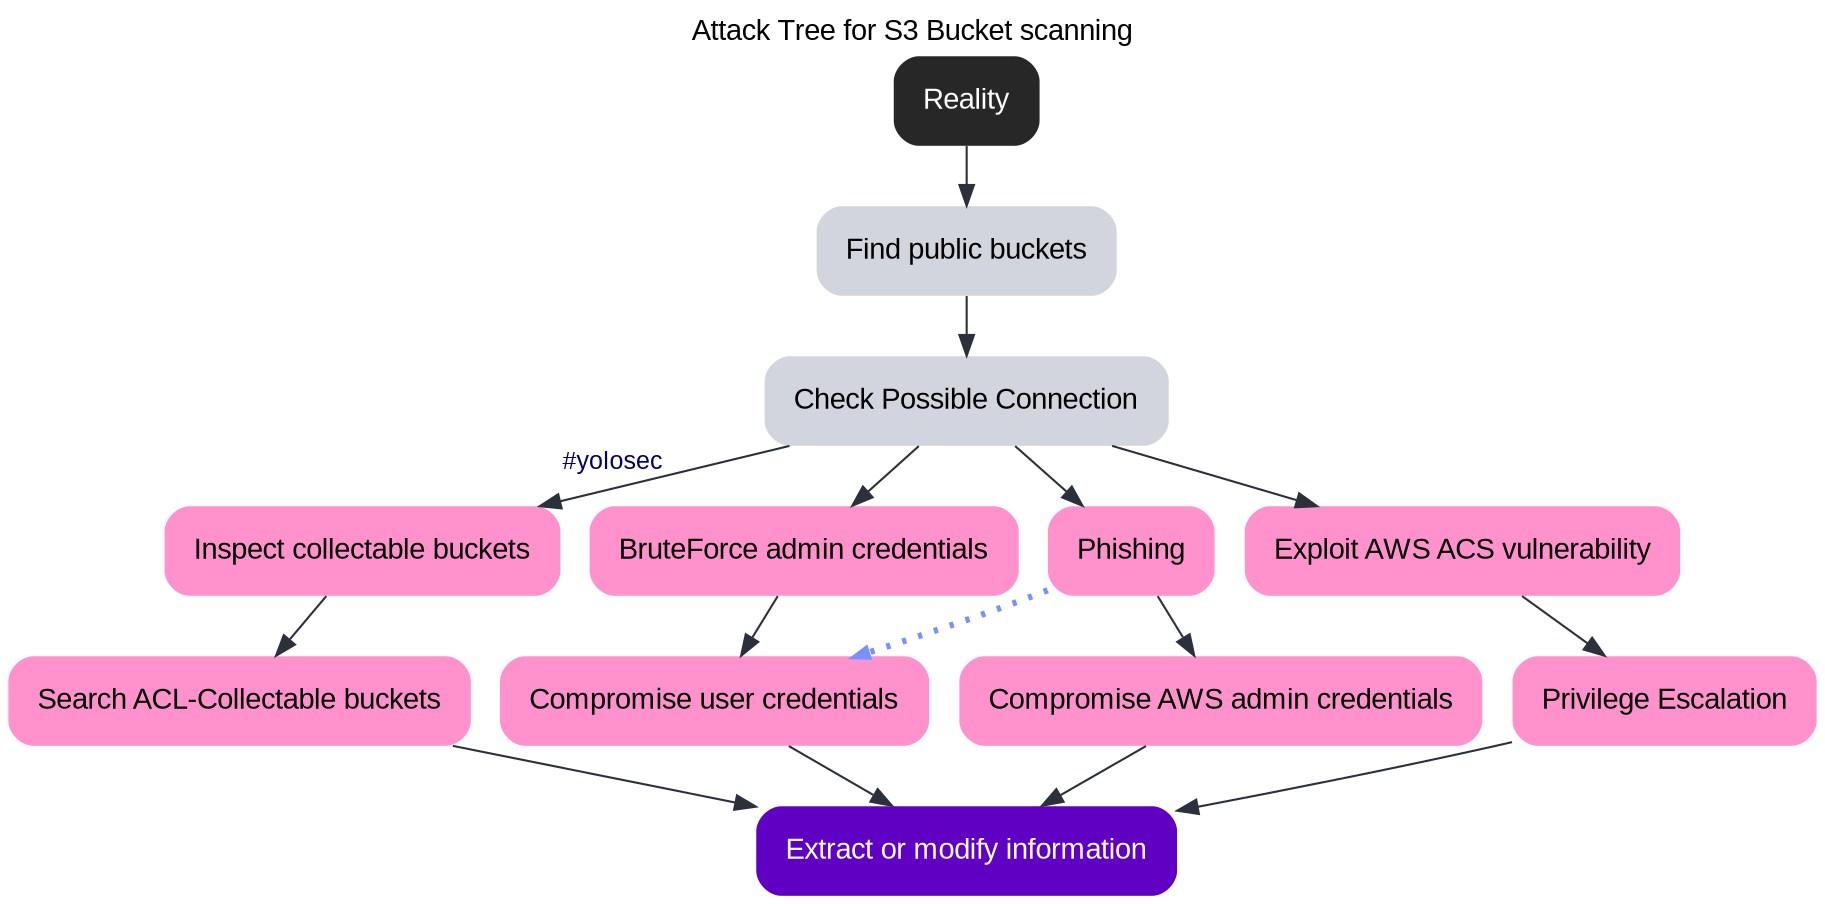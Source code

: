 // Generated from https://www.deciduous.app/
digraph {
    // base graph styling
    rankdir="TB";
    splines=true;
    overlap=false;
    nodesep="0.2";
    ranksep="0.4";
    label="Attack Tree for S3 Bucket scanning";
    labelloc="t";
    fontname="Arial";
    node [ shape="plaintext" style="filled, rounded" fontname="Arial" margin=0.2 ]
    edge [ fontname="Arial" fontsize=12 color="#2B303A" ]

    // is reality a hologram?
    reality [ label="Reality" fillcolor="#272727" fontcolor="#FFFFFF" ]

    // facts
    find [ label="Find public buckets" fillcolor="#D2D5DD" ]
    checkConn [ label="Check Possible Connection" fillcolor="#D2D5DD" ]
    // attacks
    inspect [ label="Inspect collectable buckets" fillcolor="#ff92cc" ]
    search [ label="Search ACL-Collectable buckets" fillcolor="#ff92cc" ]
    brute_force [ label="BruteForce admin credentials" fillcolor="#ff92cc" ]
    phishing [ label="Phishing" fillcolor="#ff92cc" ]
    compromise_user_creds [ label="Compromise user credentials" fillcolor="#ff92cc" ]
    compromise_AWS_creds [ label="Compromise AWS admin credentials" fillcolor="#ff92cc" ]
    explot [ label="Exploit AWS ACS vulnerability" fillcolor="#ff92cc" ]
    priv_escal [ label="Privilege Escalation" fillcolor="#ff92cc" ]
    // mitigations
    // goals
    final_goal [ label="Extract or modify information" fillcolor="#5f00c2" fontcolor="#FFFFFF" ]

    search -> final_goal
    priv_escal -> final_goal
    compromise_user_creds -> final_goal
    compromise_AWS_creds -> final_goal
    checkConn -> inspect [ xlabel="#yolosec" fontcolor="#010065" ]
    inspect -> search
    checkConn -> brute_force
    checkConn -> phishing
    brute_force -> compromise_user_creds
    phishing -> compromise_user_creds [ style="dotted" color="#7692FF" penwidth=3 arrowsize=0.5 weight="0" ]
    phishing -> compromise_AWS_creds
    checkConn -> explot
    explot -> priv_escal
    reality -> find
    find -> checkConn

    // subgraphs to give proper layout
    subgraph checkConn_order {
        rank=same;
        inspect;
        brute_force;
        phishing;
        explot;
    }
    inspect -> brute_force -> phishing -> explot [ style="invis" ]

    { rank=min; reality; }

    { rank=max; final_goal; }

}
